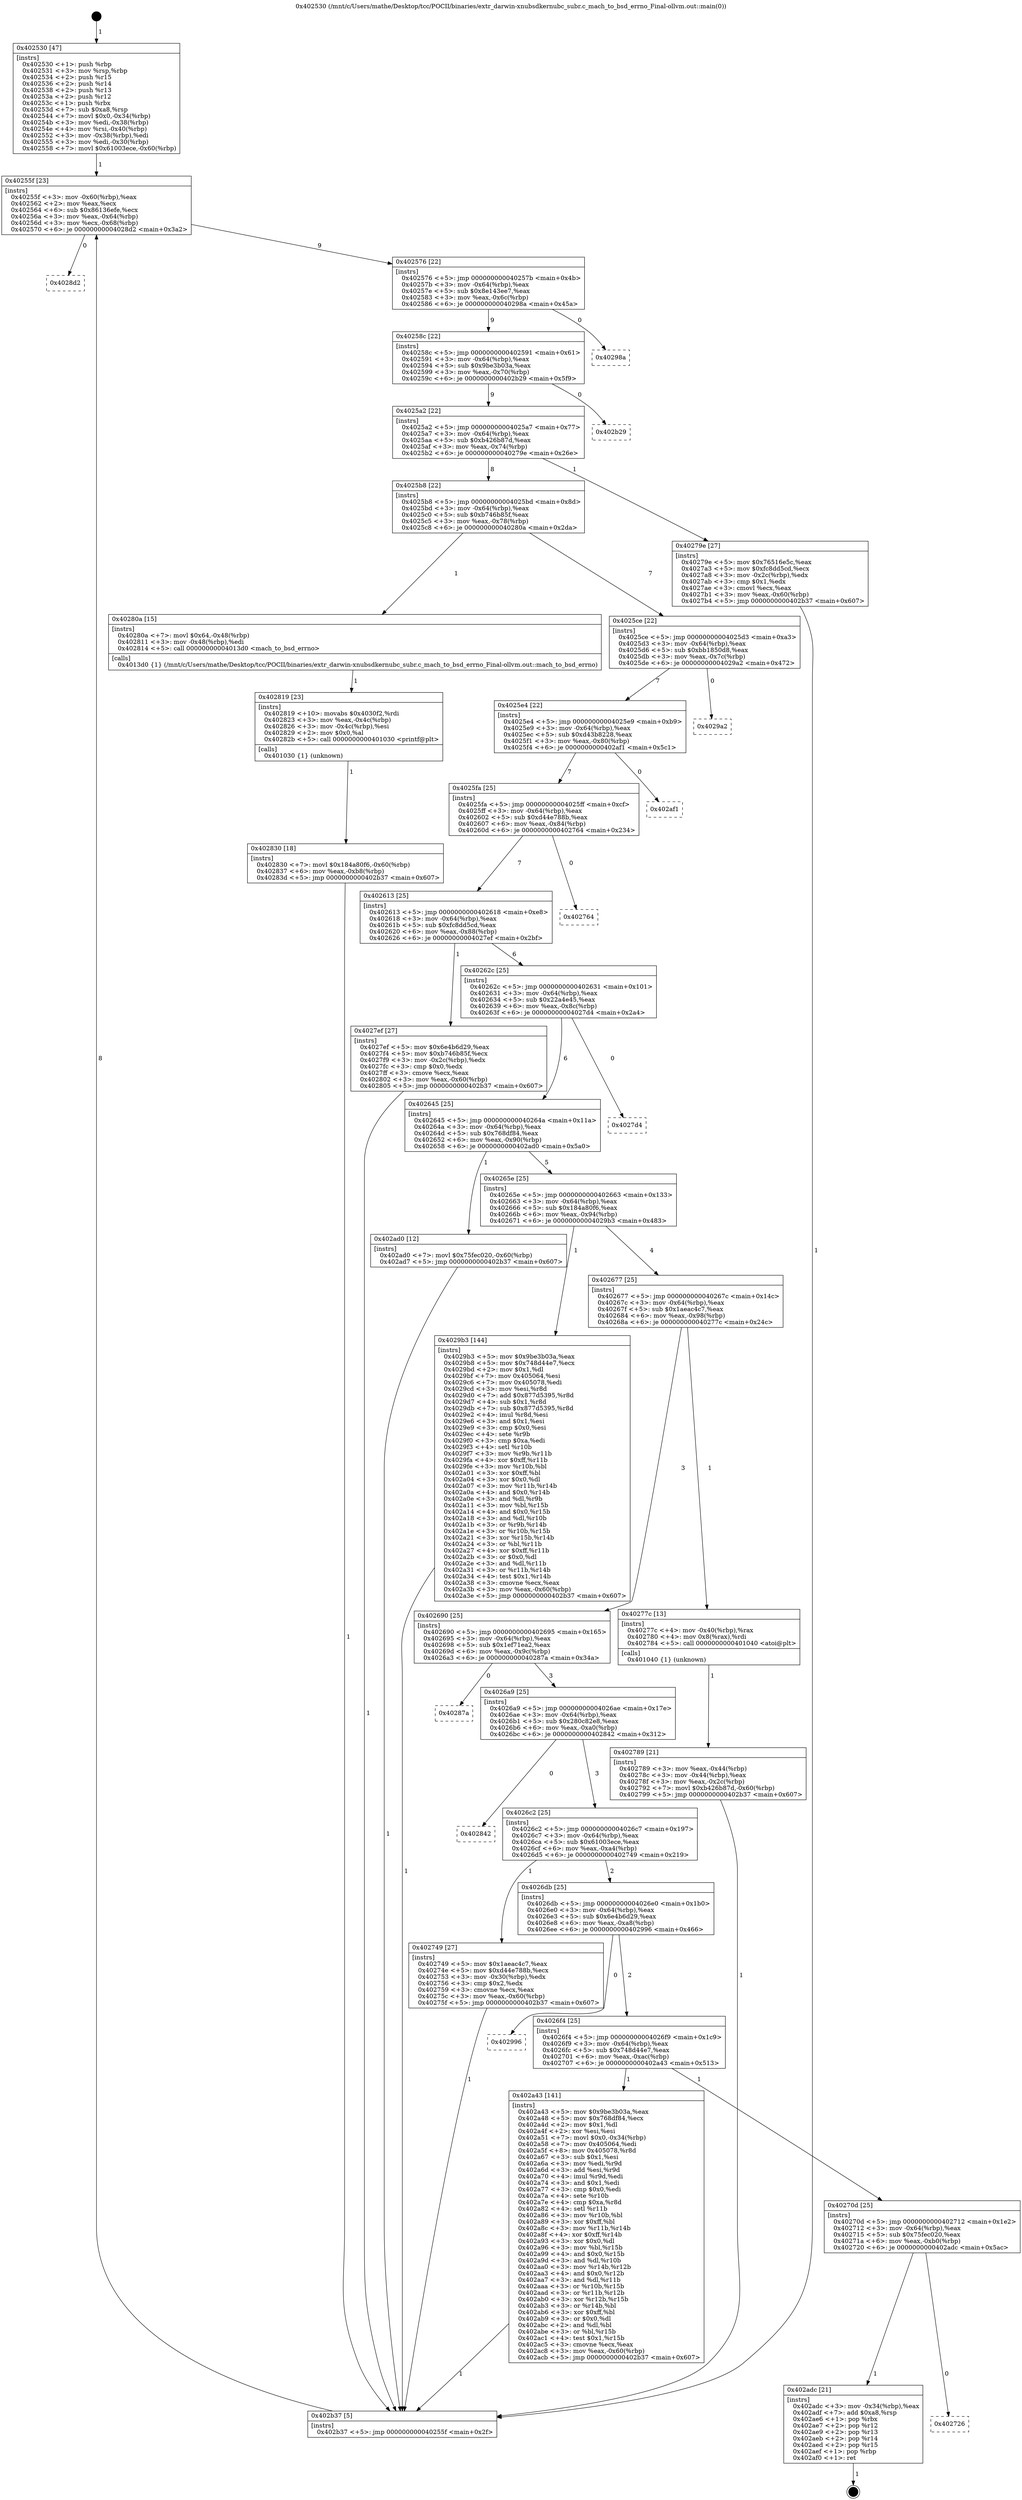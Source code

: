 digraph "0x402530" {
  label = "0x402530 (/mnt/c/Users/mathe/Desktop/tcc/POCII/binaries/extr_darwin-xnubsdkernubc_subr.c_mach_to_bsd_errno_Final-ollvm.out::main(0))"
  labelloc = "t"
  node[shape=record]

  Entry [label="",width=0.3,height=0.3,shape=circle,fillcolor=black,style=filled]
  "0x40255f" [label="{
     0x40255f [23]\l
     | [instrs]\l
     &nbsp;&nbsp;0x40255f \<+3\>: mov -0x60(%rbp),%eax\l
     &nbsp;&nbsp;0x402562 \<+2\>: mov %eax,%ecx\l
     &nbsp;&nbsp;0x402564 \<+6\>: sub $0x86136efe,%ecx\l
     &nbsp;&nbsp;0x40256a \<+3\>: mov %eax,-0x64(%rbp)\l
     &nbsp;&nbsp;0x40256d \<+3\>: mov %ecx,-0x68(%rbp)\l
     &nbsp;&nbsp;0x402570 \<+6\>: je 00000000004028d2 \<main+0x3a2\>\l
  }"]
  "0x4028d2" [label="{
     0x4028d2\l
  }", style=dashed]
  "0x402576" [label="{
     0x402576 [22]\l
     | [instrs]\l
     &nbsp;&nbsp;0x402576 \<+5\>: jmp 000000000040257b \<main+0x4b\>\l
     &nbsp;&nbsp;0x40257b \<+3\>: mov -0x64(%rbp),%eax\l
     &nbsp;&nbsp;0x40257e \<+5\>: sub $0x8e143ee7,%eax\l
     &nbsp;&nbsp;0x402583 \<+3\>: mov %eax,-0x6c(%rbp)\l
     &nbsp;&nbsp;0x402586 \<+6\>: je 000000000040298a \<main+0x45a\>\l
  }"]
  Exit [label="",width=0.3,height=0.3,shape=circle,fillcolor=black,style=filled,peripheries=2]
  "0x40298a" [label="{
     0x40298a\l
  }", style=dashed]
  "0x40258c" [label="{
     0x40258c [22]\l
     | [instrs]\l
     &nbsp;&nbsp;0x40258c \<+5\>: jmp 0000000000402591 \<main+0x61\>\l
     &nbsp;&nbsp;0x402591 \<+3\>: mov -0x64(%rbp),%eax\l
     &nbsp;&nbsp;0x402594 \<+5\>: sub $0x9be3b03a,%eax\l
     &nbsp;&nbsp;0x402599 \<+3\>: mov %eax,-0x70(%rbp)\l
     &nbsp;&nbsp;0x40259c \<+6\>: je 0000000000402b29 \<main+0x5f9\>\l
  }"]
  "0x402726" [label="{
     0x402726\l
  }", style=dashed]
  "0x402b29" [label="{
     0x402b29\l
  }", style=dashed]
  "0x4025a2" [label="{
     0x4025a2 [22]\l
     | [instrs]\l
     &nbsp;&nbsp;0x4025a2 \<+5\>: jmp 00000000004025a7 \<main+0x77\>\l
     &nbsp;&nbsp;0x4025a7 \<+3\>: mov -0x64(%rbp),%eax\l
     &nbsp;&nbsp;0x4025aa \<+5\>: sub $0xb426b87d,%eax\l
     &nbsp;&nbsp;0x4025af \<+3\>: mov %eax,-0x74(%rbp)\l
     &nbsp;&nbsp;0x4025b2 \<+6\>: je 000000000040279e \<main+0x26e\>\l
  }"]
  "0x402adc" [label="{
     0x402adc [21]\l
     | [instrs]\l
     &nbsp;&nbsp;0x402adc \<+3\>: mov -0x34(%rbp),%eax\l
     &nbsp;&nbsp;0x402adf \<+7\>: add $0xa8,%rsp\l
     &nbsp;&nbsp;0x402ae6 \<+1\>: pop %rbx\l
     &nbsp;&nbsp;0x402ae7 \<+2\>: pop %r12\l
     &nbsp;&nbsp;0x402ae9 \<+2\>: pop %r13\l
     &nbsp;&nbsp;0x402aeb \<+2\>: pop %r14\l
     &nbsp;&nbsp;0x402aed \<+2\>: pop %r15\l
     &nbsp;&nbsp;0x402aef \<+1\>: pop %rbp\l
     &nbsp;&nbsp;0x402af0 \<+1\>: ret\l
  }"]
  "0x40279e" [label="{
     0x40279e [27]\l
     | [instrs]\l
     &nbsp;&nbsp;0x40279e \<+5\>: mov $0x76516e5c,%eax\l
     &nbsp;&nbsp;0x4027a3 \<+5\>: mov $0xfc8dd5cd,%ecx\l
     &nbsp;&nbsp;0x4027a8 \<+3\>: mov -0x2c(%rbp),%edx\l
     &nbsp;&nbsp;0x4027ab \<+3\>: cmp $0x1,%edx\l
     &nbsp;&nbsp;0x4027ae \<+3\>: cmovl %ecx,%eax\l
     &nbsp;&nbsp;0x4027b1 \<+3\>: mov %eax,-0x60(%rbp)\l
     &nbsp;&nbsp;0x4027b4 \<+5\>: jmp 0000000000402b37 \<main+0x607\>\l
  }"]
  "0x4025b8" [label="{
     0x4025b8 [22]\l
     | [instrs]\l
     &nbsp;&nbsp;0x4025b8 \<+5\>: jmp 00000000004025bd \<main+0x8d\>\l
     &nbsp;&nbsp;0x4025bd \<+3\>: mov -0x64(%rbp),%eax\l
     &nbsp;&nbsp;0x4025c0 \<+5\>: sub $0xb746b85f,%eax\l
     &nbsp;&nbsp;0x4025c5 \<+3\>: mov %eax,-0x78(%rbp)\l
     &nbsp;&nbsp;0x4025c8 \<+6\>: je 000000000040280a \<main+0x2da\>\l
  }"]
  "0x40270d" [label="{
     0x40270d [25]\l
     | [instrs]\l
     &nbsp;&nbsp;0x40270d \<+5\>: jmp 0000000000402712 \<main+0x1e2\>\l
     &nbsp;&nbsp;0x402712 \<+3\>: mov -0x64(%rbp),%eax\l
     &nbsp;&nbsp;0x402715 \<+5\>: sub $0x75fec020,%eax\l
     &nbsp;&nbsp;0x40271a \<+6\>: mov %eax,-0xb0(%rbp)\l
     &nbsp;&nbsp;0x402720 \<+6\>: je 0000000000402adc \<main+0x5ac\>\l
  }"]
  "0x40280a" [label="{
     0x40280a [15]\l
     | [instrs]\l
     &nbsp;&nbsp;0x40280a \<+7\>: movl $0x64,-0x48(%rbp)\l
     &nbsp;&nbsp;0x402811 \<+3\>: mov -0x48(%rbp),%edi\l
     &nbsp;&nbsp;0x402814 \<+5\>: call 00000000004013d0 \<mach_to_bsd_errno\>\l
     | [calls]\l
     &nbsp;&nbsp;0x4013d0 \{1\} (/mnt/c/Users/mathe/Desktop/tcc/POCII/binaries/extr_darwin-xnubsdkernubc_subr.c_mach_to_bsd_errno_Final-ollvm.out::mach_to_bsd_errno)\l
  }"]
  "0x4025ce" [label="{
     0x4025ce [22]\l
     | [instrs]\l
     &nbsp;&nbsp;0x4025ce \<+5\>: jmp 00000000004025d3 \<main+0xa3\>\l
     &nbsp;&nbsp;0x4025d3 \<+3\>: mov -0x64(%rbp),%eax\l
     &nbsp;&nbsp;0x4025d6 \<+5\>: sub $0xbb1850d8,%eax\l
     &nbsp;&nbsp;0x4025db \<+3\>: mov %eax,-0x7c(%rbp)\l
     &nbsp;&nbsp;0x4025de \<+6\>: je 00000000004029a2 \<main+0x472\>\l
  }"]
  "0x402a43" [label="{
     0x402a43 [141]\l
     | [instrs]\l
     &nbsp;&nbsp;0x402a43 \<+5\>: mov $0x9be3b03a,%eax\l
     &nbsp;&nbsp;0x402a48 \<+5\>: mov $0x768df84,%ecx\l
     &nbsp;&nbsp;0x402a4d \<+2\>: mov $0x1,%dl\l
     &nbsp;&nbsp;0x402a4f \<+2\>: xor %esi,%esi\l
     &nbsp;&nbsp;0x402a51 \<+7\>: movl $0x0,-0x34(%rbp)\l
     &nbsp;&nbsp;0x402a58 \<+7\>: mov 0x405064,%edi\l
     &nbsp;&nbsp;0x402a5f \<+8\>: mov 0x405078,%r8d\l
     &nbsp;&nbsp;0x402a67 \<+3\>: sub $0x1,%esi\l
     &nbsp;&nbsp;0x402a6a \<+3\>: mov %edi,%r9d\l
     &nbsp;&nbsp;0x402a6d \<+3\>: add %esi,%r9d\l
     &nbsp;&nbsp;0x402a70 \<+4\>: imul %r9d,%edi\l
     &nbsp;&nbsp;0x402a74 \<+3\>: and $0x1,%edi\l
     &nbsp;&nbsp;0x402a77 \<+3\>: cmp $0x0,%edi\l
     &nbsp;&nbsp;0x402a7a \<+4\>: sete %r10b\l
     &nbsp;&nbsp;0x402a7e \<+4\>: cmp $0xa,%r8d\l
     &nbsp;&nbsp;0x402a82 \<+4\>: setl %r11b\l
     &nbsp;&nbsp;0x402a86 \<+3\>: mov %r10b,%bl\l
     &nbsp;&nbsp;0x402a89 \<+3\>: xor $0xff,%bl\l
     &nbsp;&nbsp;0x402a8c \<+3\>: mov %r11b,%r14b\l
     &nbsp;&nbsp;0x402a8f \<+4\>: xor $0xff,%r14b\l
     &nbsp;&nbsp;0x402a93 \<+3\>: xor $0x0,%dl\l
     &nbsp;&nbsp;0x402a96 \<+3\>: mov %bl,%r15b\l
     &nbsp;&nbsp;0x402a99 \<+4\>: and $0x0,%r15b\l
     &nbsp;&nbsp;0x402a9d \<+3\>: and %dl,%r10b\l
     &nbsp;&nbsp;0x402aa0 \<+3\>: mov %r14b,%r12b\l
     &nbsp;&nbsp;0x402aa3 \<+4\>: and $0x0,%r12b\l
     &nbsp;&nbsp;0x402aa7 \<+3\>: and %dl,%r11b\l
     &nbsp;&nbsp;0x402aaa \<+3\>: or %r10b,%r15b\l
     &nbsp;&nbsp;0x402aad \<+3\>: or %r11b,%r12b\l
     &nbsp;&nbsp;0x402ab0 \<+3\>: xor %r12b,%r15b\l
     &nbsp;&nbsp;0x402ab3 \<+3\>: or %r14b,%bl\l
     &nbsp;&nbsp;0x402ab6 \<+3\>: xor $0xff,%bl\l
     &nbsp;&nbsp;0x402ab9 \<+3\>: or $0x0,%dl\l
     &nbsp;&nbsp;0x402abc \<+2\>: and %dl,%bl\l
     &nbsp;&nbsp;0x402abe \<+3\>: or %bl,%r15b\l
     &nbsp;&nbsp;0x402ac1 \<+4\>: test $0x1,%r15b\l
     &nbsp;&nbsp;0x402ac5 \<+3\>: cmovne %ecx,%eax\l
     &nbsp;&nbsp;0x402ac8 \<+3\>: mov %eax,-0x60(%rbp)\l
     &nbsp;&nbsp;0x402acb \<+5\>: jmp 0000000000402b37 \<main+0x607\>\l
  }"]
  "0x4029a2" [label="{
     0x4029a2\l
  }", style=dashed]
  "0x4025e4" [label="{
     0x4025e4 [22]\l
     | [instrs]\l
     &nbsp;&nbsp;0x4025e4 \<+5\>: jmp 00000000004025e9 \<main+0xb9\>\l
     &nbsp;&nbsp;0x4025e9 \<+3\>: mov -0x64(%rbp),%eax\l
     &nbsp;&nbsp;0x4025ec \<+5\>: sub $0xd43b8228,%eax\l
     &nbsp;&nbsp;0x4025f1 \<+3\>: mov %eax,-0x80(%rbp)\l
     &nbsp;&nbsp;0x4025f4 \<+6\>: je 0000000000402af1 \<main+0x5c1\>\l
  }"]
  "0x4026f4" [label="{
     0x4026f4 [25]\l
     | [instrs]\l
     &nbsp;&nbsp;0x4026f4 \<+5\>: jmp 00000000004026f9 \<main+0x1c9\>\l
     &nbsp;&nbsp;0x4026f9 \<+3\>: mov -0x64(%rbp),%eax\l
     &nbsp;&nbsp;0x4026fc \<+5\>: sub $0x748d44e7,%eax\l
     &nbsp;&nbsp;0x402701 \<+6\>: mov %eax,-0xac(%rbp)\l
     &nbsp;&nbsp;0x402707 \<+6\>: je 0000000000402a43 \<main+0x513\>\l
  }"]
  "0x402af1" [label="{
     0x402af1\l
  }", style=dashed]
  "0x4025fa" [label="{
     0x4025fa [25]\l
     | [instrs]\l
     &nbsp;&nbsp;0x4025fa \<+5\>: jmp 00000000004025ff \<main+0xcf\>\l
     &nbsp;&nbsp;0x4025ff \<+3\>: mov -0x64(%rbp),%eax\l
     &nbsp;&nbsp;0x402602 \<+5\>: sub $0xd44e788b,%eax\l
     &nbsp;&nbsp;0x402607 \<+6\>: mov %eax,-0x84(%rbp)\l
     &nbsp;&nbsp;0x40260d \<+6\>: je 0000000000402764 \<main+0x234\>\l
  }"]
  "0x402996" [label="{
     0x402996\l
  }", style=dashed]
  "0x402764" [label="{
     0x402764\l
  }", style=dashed]
  "0x402613" [label="{
     0x402613 [25]\l
     | [instrs]\l
     &nbsp;&nbsp;0x402613 \<+5\>: jmp 0000000000402618 \<main+0xe8\>\l
     &nbsp;&nbsp;0x402618 \<+3\>: mov -0x64(%rbp),%eax\l
     &nbsp;&nbsp;0x40261b \<+5\>: sub $0xfc8dd5cd,%eax\l
     &nbsp;&nbsp;0x402620 \<+6\>: mov %eax,-0x88(%rbp)\l
     &nbsp;&nbsp;0x402626 \<+6\>: je 00000000004027ef \<main+0x2bf\>\l
  }"]
  "0x402830" [label="{
     0x402830 [18]\l
     | [instrs]\l
     &nbsp;&nbsp;0x402830 \<+7\>: movl $0x184a80f6,-0x60(%rbp)\l
     &nbsp;&nbsp;0x402837 \<+6\>: mov %eax,-0xb8(%rbp)\l
     &nbsp;&nbsp;0x40283d \<+5\>: jmp 0000000000402b37 \<main+0x607\>\l
  }"]
  "0x4027ef" [label="{
     0x4027ef [27]\l
     | [instrs]\l
     &nbsp;&nbsp;0x4027ef \<+5\>: mov $0x6e4b6d29,%eax\l
     &nbsp;&nbsp;0x4027f4 \<+5\>: mov $0xb746b85f,%ecx\l
     &nbsp;&nbsp;0x4027f9 \<+3\>: mov -0x2c(%rbp),%edx\l
     &nbsp;&nbsp;0x4027fc \<+3\>: cmp $0x0,%edx\l
     &nbsp;&nbsp;0x4027ff \<+3\>: cmove %ecx,%eax\l
     &nbsp;&nbsp;0x402802 \<+3\>: mov %eax,-0x60(%rbp)\l
     &nbsp;&nbsp;0x402805 \<+5\>: jmp 0000000000402b37 \<main+0x607\>\l
  }"]
  "0x40262c" [label="{
     0x40262c [25]\l
     | [instrs]\l
     &nbsp;&nbsp;0x40262c \<+5\>: jmp 0000000000402631 \<main+0x101\>\l
     &nbsp;&nbsp;0x402631 \<+3\>: mov -0x64(%rbp),%eax\l
     &nbsp;&nbsp;0x402634 \<+5\>: sub $0x22a4e45,%eax\l
     &nbsp;&nbsp;0x402639 \<+6\>: mov %eax,-0x8c(%rbp)\l
     &nbsp;&nbsp;0x40263f \<+6\>: je 00000000004027d4 \<main+0x2a4\>\l
  }"]
  "0x402819" [label="{
     0x402819 [23]\l
     | [instrs]\l
     &nbsp;&nbsp;0x402819 \<+10\>: movabs $0x4030f2,%rdi\l
     &nbsp;&nbsp;0x402823 \<+3\>: mov %eax,-0x4c(%rbp)\l
     &nbsp;&nbsp;0x402826 \<+3\>: mov -0x4c(%rbp),%esi\l
     &nbsp;&nbsp;0x402829 \<+2\>: mov $0x0,%al\l
     &nbsp;&nbsp;0x40282b \<+5\>: call 0000000000401030 \<printf@plt\>\l
     | [calls]\l
     &nbsp;&nbsp;0x401030 \{1\} (unknown)\l
  }"]
  "0x4027d4" [label="{
     0x4027d4\l
  }", style=dashed]
  "0x402645" [label="{
     0x402645 [25]\l
     | [instrs]\l
     &nbsp;&nbsp;0x402645 \<+5\>: jmp 000000000040264a \<main+0x11a\>\l
     &nbsp;&nbsp;0x40264a \<+3\>: mov -0x64(%rbp),%eax\l
     &nbsp;&nbsp;0x40264d \<+5\>: sub $0x768df84,%eax\l
     &nbsp;&nbsp;0x402652 \<+6\>: mov %eax,-0x90(%rbp)\l
     &nbsp;&nbsp;0x402658 \<+6\>: je 0000000000402ad0 \<main+0x5a0\>\l
  }"]
  "0x402789" [label="{
     0x402789 [21]\l
     | [instrs]\l
     &nbsp;&nbsp;0x402789 \<+3\>: mov %eax,-0x44(%rbp)\l
     &nbsp;&nbsp;0x40278c \<+3\>: mov -0x44(%rbp),%eax\l
     &nbsp;&nbsp;0x40278f \<+3\>: mov %eax,-0x2c(%rbp)\l
     &nbsp;&nbsp;0x402792 \<+7\>: movl $0xb426b87d,-0x60(%rbp)\l
     &nbsp;&nbsp;0x402799 \<+5\>: jmp 0000000000402b37 \<main+0x607\>\l
  }"]
  "0x402ad0" [label="{
     0x402ad0 [12]\l
     | [instrs]\l
     &nbsp;&nbsp;0x402ad0 \<+7\>: movl $0x75fec020,-0x60(%rbp)\l
     &nbsp;&nbsp;0x402ad7 \<+5\>: jmp 0000000000402b37 \<main+0x607\>\l
  }"]
  "0x40265e" [label="{
     0x40265e [25]\l
     | [instrs]\l
     &nbsp;&nbsp;0x40265e \<+5\>: jmp 0000000000402663 \<main+0x133\>\l
     &nbsp;&nbsp;0x402663 \<+3\>: mov -0x64(%rbp),%eax\l
     &nbsp;&nbsp;0x402666 \<+5\>: sub $0x184a80f6,%eax\l
     &nbsp;&nbsp;0x40266b \<+6\>: mov %eax,-0x94(%rbp)\l
     &nbsp;&nbsp;0x402671 \<+6\>: je 00000000004029b3 \<main+0x483\>\l
  }"]
  "0x402530" [label="{
     0x402530 [47]\l
     | [instrs]\l
     &nbsp;&nbsp;0x402530 \<+1\>: push %rbp\l
     &nbsp;&nbsp;0x402531 \<+3\>: mov %rsp,%rbp\l
     &nbsp;&nbsp;0x402534 \<+2\>: push %r15\l
     &nbsp;&nbsp;0x402536 \<+2\>: push %r14\l
     &nbsp;&nbsp;0x402538 \<+2\>: push %r13\l
     &nbsp;&nbsp;0x40253a \<+2\>: push %r12\l
     &nbsp;&nbsp;0x40253c \<+1\>: push %rbx\l
     &nbsp;&nbsp;0x40253d \<+7\>: sub $0xa8,%rsp\l
     &nbsp;&nbsp;0x402544 \<+7\>: movl $0x0,-0x34(%rbp)\l
     &nbsp;&nbsp;0x40254b \<+3\>: mov %edi,-0x38(%rbp)\l
     &nbsp;&nbsp;0x40254e \<+4\>: mov %rsi,-0x40(%rbp)\l
     &nbsp;&nbsp;0x402552 \<+3\>: mov -0x38(%rbp),%edi\l
     &nbsp;&nbsp;0x402555 \<+3\>: mov %edi,-0x30(%rbp)\l
     &nbsp;&nbsp;0x402558 \<+7\>: movl $0x61003ece,-0x60(%rbp)\l
  }"]
  "0x4029b3" [label="{
     0x4029b3 [144]\l
     | [instrs]\l
     &nbsp;&nbsp;0x4029b3 \<+5\>: mov $0x9be3b03a,%eax\l
     &nbsp;&nbsp;0x4029b8 \<+5\>: mov $0x748d44e7,%ecx\l
     &nbsp;&nbsp;0x4029bd \<+2\>: mov $0x1,%dl\l
     &nbsp;&nbsp;0x4029bf \<+7\>: mov 0x405064,%esi\l
     &nbsp;&nbsp;0x4029c6 \<+7\>: mov 0x405078,%edi\l
     &nbsp;&nbsp;0x4029cd \<+3\>: mov %esi,%r8d\l
     &nbsp;&nbsp;0x4029d0 \<+7\>: add $0x877d5395,%r8d\l
     &nbsp;&nbsp;0x4029d7 \<+4\>: sub $0x1,%r8d\l
     &nbsp;&nbsp;0x4029db \<+7\>: sub $0x877d5395,%r8d\l
     &nbsp;&nbsp;0x4029e2 \<+4\>: imul %r8d,%esi\l
     &nbsp;&nbsp;0x4029e6 \<+3\>: and $0x1,%esi\l
     &nbsp;&nbsp;0x4029e9 \<+3\>: cmp $0x0,%esi\l
     &nbsp;&nbsp;0x4029ec \<+4\>: sete %r9b\l
     &nbsp;&nbsp;0x4029f0 \<+3\>: cmp $0xa,%edi\l
     &nbsp;&nbsp;0x4029f3 \<+4\>: setl %r10b\l
     &nbsp;&nbsp;0x4029f7 \<+3\>: mov %r9b,%r11b\l
     &nbsp;&nbsp;0x4029fa \<+4\>: xor $0xff,%r11b\l
     &nbsp;&nbsp;0x4029fe \<+3\>: mov %r10b,%bl\l
     &nbsp;&nbsp;0x402a01 \<+3\>: xor $0xff,%bl\l
     &nbsp;&nbsp;0x402a04 \<+3\>: xor $0x0,%dl\l
     &nbsp;&nbsp;0x402a07 \<+3\>: mov %r11b,%r14b\l
     &nbsp;&nbsp;0x402a0a \<+4\>: and $0x0,%r14b\l
     &nbsp;&nbsp;0x402a0e \<+3\>: and %dl,%r9b\l
     &nbsp;&nbsp;0x402a11 \<+3\>: mov %bl,%r15b\l
     &nbsp;&nbsp;0x402a14 \<+4\>: and $0x0,%r15b\l
     &nbsp;&nbsp;0x402a18 \<+3\>: and %dl,%r10b\l
     &nbsp;&nbsp;0x402a1b \<+3\>: or %r9b,%r14b\l
     &nbsp;&nbsp;0x402a1e \<+3\>: or %r10b,%r15b\l
     &nbsp;&nbsp;0x402a21 \<+3\>: xor %r15b,%r14b\l
     &nbsp;&nbsp;0x402a24 \<+3\>: or %bl,%r11b\l
     &nbsp;&nbsp;0x402a27 \<+4\>: xor $0xff,%r11b\l
     &nbsp;&nbsp;0x402a2b \<+3\>: or $0x0,%dl\l
     &nbsp;&nbsp;0x402a2e \<+3\>: and %dl,%r11b\l
     &nbsp;&nbsp;0x402a31 \<+3\>: or %r11b,%r14b\l
     &nbsp;&nbsp;0x402a34 \<+4\>: test $0x1,%r14b\l
     &nbsp;&nbsp;0x402a38 \<+3\>: cmovne %ecx,%eax\l
     &nbsp;&nbsp;0x402a3b \<+3\>: mov %eax,-0x60(%rbp)\l
     &nbsp;&nbsp;0x402a3e \<+5\>: jmp 0000000000402b37 \<main+0x607\>\l
  }"]
  "0x402677" [label="{
     0x402677 [25]\l
     | [instrs]\l
     &nbsp;&nbsp;0x402677 \<+5\>: jmp 000000000040267c \<main+0x14c\>\l
     &nbsp;&nbsp;0x40267c \<+3\>: mov -0x64(%rbp),%eax\l
     &nbsp;&nbsp;0x40267f \<+5\>: sub $0x1aeac4c7,%eax\l
     &nbsp;&nbsp;0x402684 \<+6\>: mov %eax,-0x98(%rbp)\l
     &nbsp;&nbsp;0x40268a \<+6\>: je 000000000040277c \<main+0x24c\>\l
  }"]
  "0x402b37" [label="{
     0x402b37 [5]\l
     | [instrs]\l
     &nbsp;&nbsp;0x402b37 \<+5\>: jmp 000000000040255f \<main+0x2f\>\l
  }"]
  "0x40277c" [label="{
     0x40277c [13]\l
     | [instrs]\l
     &nbsp;&nbsp;0x40277c \<+4\>: mov -0x40(%rbp),%rax\l
     &nbsp;&nbsp;0x402780 \<+4\>: mov 0x8(%rax),%rdi\l
     &nbsp;&nbsp;0x402784 \<+5\>: call 0000000000401040 \<atoi@plt\>\l
     | [calls]\l
     &nbsp;&nbsp;0x401040 \{1\} (unknown)\l
  }"]
  "0x402690" [label="{
     0x402690 [25]\l
     | [instrs]\l
     &nbsp;&nbsp;0x402690 \<+5\>: jmp 0000000000402695 \<main+0x165\>\l
     &nbsp;&nbsp;0x402695 \<+3\>: mov -0x64(%rbp),%eax\l
     &nbsp;&nbsp;0x402698 \<+5\>: sub $0x1ef71ea2,%eax\l
     &nbsp;&nbsp;0x40269d \<+6\>: mov %eax,-0x9c(%rbp)\l
     &nbsp;&nbsp;0x4026a3 \<+6\>: je 000000000040287a \<main+0x34a\>\l
  }"]
  "0x4026db" [label="{
     0x4026db [25]\l
     | [instrs]\l
     &nbsp;&nbsp;0x4026db \<+5\>: jmp 00000000004026e0 \<main+0x1b0\>\l
     &nbsp;&nbsp;0x4026e0 \<+3\>: mov -0x64(%rbp),%eax\l
     &nbsp;&nbsp;0x4026e3 \<+5\>: sub $0x6e4b6d29,%eax\l
     &nbsp;&nbsp;0x4026e8 \<+6\>: mov %eax,-0xa8(%rbp)\l
     &nbsp;&nbsp;0x4026ee \<+6\>: je 0000000000402996 \<main+0x466\>\l
  }"]
  "0x40287a" [label="{
     0x40287a\l
  }", style=dashed]
  "0x4026a9" [label="{
     0x4026a9 [25]\l
     | [instrs]\l
     &nbsp;&nbsp;0x4026a9 \<+5\>: jmp 00000000004026ae \<main+0x17e\>\l
     &nbsp;&nbsp;0x4026ae \<+3\>: mov -0x64(%rbp),%eax\l
     &nbsp;&nbsp;0x4026b1 \<+5\>: sub $0x280c82e8,%eax\l
     &nbsp;&nbsp;0x4026b6 \<+6\>: mov %eax,-0xa0(%rbp)\l
     &nbsp;&nbsp;0x4026bc \<+6\>: je 0000000000402842 \<main+0x312\>\l
  }"]
  "0x402749" [label="{
     0x402749 [27]\l
     | [instrs]\l
     &nbsp;&nbsp;0x402749 \<+5\>: mov $0x1aeac4c7,%eax\l
     &nbsp;&nbsp;0x40274e \<+5\>: mov $0xd44e788b,%ecx\l
     &nbsp;&nbsp;0x402753 \<+3\>: mov -0x30(%rbp),%edx\l
     &nbsp;&nbsp;0x402756 \<+3\>: cmp $0x2,%edx\l
     &nbsp;&nbsp;0x402759 \<+3\>: cmovne %ecx,%eax\l
     &nbsp;&nbsp;0x40275c \<+3\>: mov %eax,-0x60(%rbp)\l
     &nbsp;&nbsp;0x40275f \<+5\>: jmp 0000000000402b37 \<main+0x607\>\l
  }"]
  "0x402842" [label="{
     0x402842\l
  }", style=dashed]
  "0x4026c2" [label="{
     0x4026c2 [25]\l
     | [instrs]\l
     &nbsp;&nbsp;0x4026c2 \<+5\>: jmp 00000000004026c7 \<main+0x197\>\l
     &nbsp;&nbsp;0x4026c7 \<+3\>: mov -0x64(%rbp),%eax\l
     &nbsp;&nbsp;0x4026ca \<+5\>: sub $0x61003ece,%eax\l
     &nbsp;&nbsp;0x4026cf \<+6\>: mov %eax,-0xa4(%rbp)\l
     &nbsp;&nbsp;0x4026d5 \<+6\>: je 0000000000402749 \<main+0x219\>\l
  }"]
  Entry -> "0x402530" [label=" 1"]
  "0x40255f" -> "0x4028d2" [label=" 0"]
  "0x40255f" -> "0x402576" [label=" 9"]
  "0x402adc" -> Exit [label=" 1"]
  "0x402576" -> "0x40298a" [label=" 0"]
  "0x402576" -> "0x40258c" [label=" 9"]
  "0x40270d" -> "0x402726" [label=" 0"]
  "0x40258c" -> "0x402b29" [label=" 0"]
  "0x40258c" -> "0x4025a2" [label=" 9"]
  "0x40270d" -> "0x402adc" [label=" 1"]
  "0x4025a2" -> "0x40279e" [label=" 1"]
  "0x4025a2" -> "0x4025b8" [label=" 8"]
  "0x402ad0" -> "0x402b37" [label=" 1"]
  "0x4025b8" -> "0x40280a" [label=" 1"]
  "0x4025b8" -> "0x4025ce" [label=" 7"]
  "0x402a43" -> "0x402b37" [label=" 1"]
  "0x4025ce" -> "0x4029a2" [label=" 0"]
  "0x4025ce" -> "0x4025e4" [label=" 7"]
  "0x4026f4" -> "0x40270d" [label=" 1"]
  "0x4025e4" -> "0x402af1" [label=" 0"]
  "0x4025e4" -> "0x4025fa" [label=" 7"]
  "0x4026f4" -> "0x402a43" [label=" 1"]
  "0x4025fa" -> "0x402764" [label=" 0"]
  "0x4025fa" -> "0x402613" [label=" 7"]
  "0x4026db" -> "0x4026f4" [label=" 2"]
  "0x402613" -> "0x4027ef" [label=" 1"]
  "0x402613" -> "0x40262c" [label=" 6"]
  "0x4026db" -> "0x402996" [label=" 0"]
  "0x40262c" -> "0x4027d4" [label=" 0"]
  "0x40262c" -> "0x402645" [label=" 6"]
  "0x4029b3" -> "0x402b37" [label=" 1"]
  "0x402645" -> "0x402ad0" [label=" 1"]
  "0x402645" -> "0x40265e" [label=" 5"]
  "0x402830" -> "0x402b37" [label=" 1"]
  "0x40265e" -> "0x4029b3" [label=" 1"]
  "0x40265e" -> "0x402677" [label=" 4"]
  "0x402819" -> "0x402830" [label=" 1"]
  "0x402677" -> "0x40277c" [label=" 1"]
  "0x402677" -> "0x402690" [label=" 3"]
  "0x40280a" -> "0x402819" [label=" 1"]
  "0x402690" -> "0x40287a" [label=" 0"]
  "0x402690" -> "0x4026a9" [label=" 3"]
  "0x4027ef" -> "0x402b37" [label=" 1"]
  "0x4026a9" -> "0x402842" [label=" 0"]
  "0x4026a9" -> "0x4026c2" [label=" 3"]
  "0x40279e" -> "0x402b37" [label=" 1"]
  "0x4026c2" -> "0x402749" [label=" 1"]
  "0x4026c2" -> "0x4026db" [label=" 2"]
  "0x402749" -> "0x402b37" [label=" 1"]
  "0x402530" -> "0x40255f" [label=" 1"]
  "0x402b37" -> "0x40255f" [label=" 8"]
  "0x40277c" -> "0x402789" [label=" 1"]
  "0x402789" -> "0x402b37" [label=" 1"]
}
